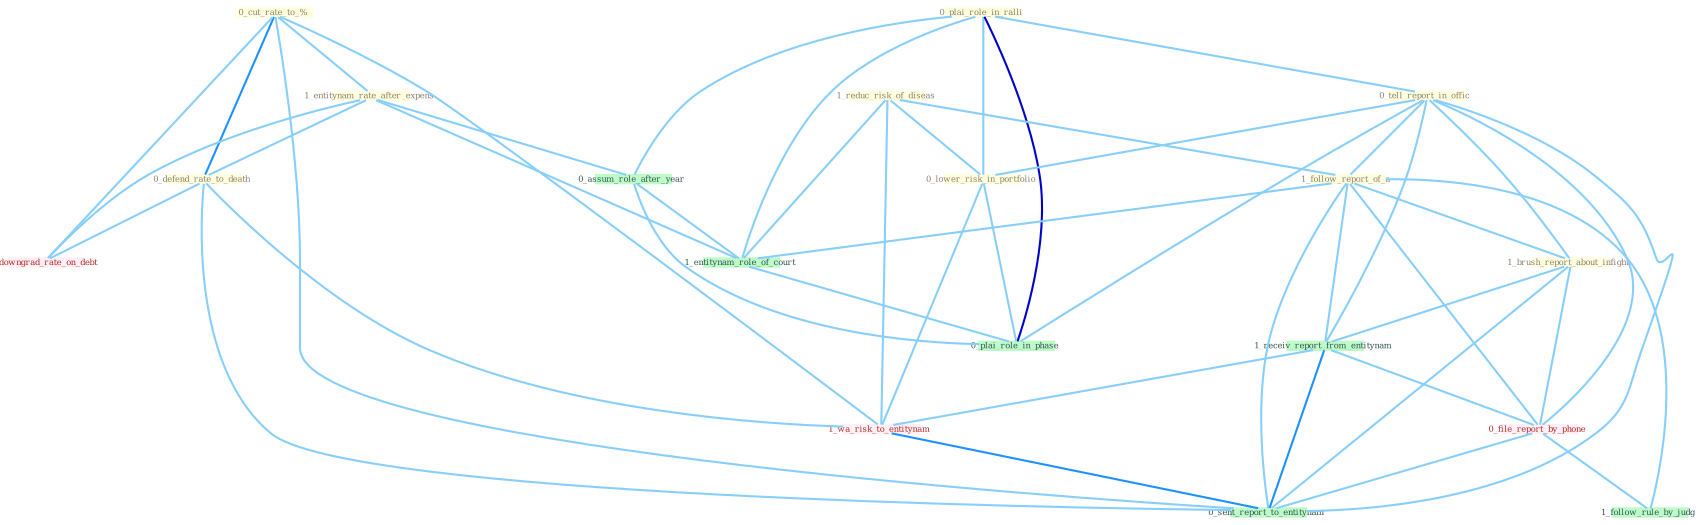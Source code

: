 Graph G{ 
    node
    [shape=polygon,style=filled,width=.5,height=.06,color="#BDFCC9",fixedsize=true,fontsize=4,
    fontcolor="#2f4f4f"];
    {node
    [color="#ffffe0", fontcolor="#8b7d6b"] "0_cut_rate_to_% " "0_plai_role_in_ralli " "1_reduc_risk_of_diseas " "0_tell_report_in_offic " "1_entitynam_rate_after_expens " "1_follow_report_of_a " "1_brush_report_about_infight " "0_lower_risk_in_portfolio " "0_defend_rate_to_death "}
{node [color="#fff0f5", fontcolor="#b22222"] "0_file_report_by_phone " "1_downgrad_rate_on_debt " "1_wa_risk_to_entitynam "}
edge [color="#B0E2FF"];

	"0_cut_rate_to_% " -- "1_entitynam_rate_after_expens " [w="1", color="#87cefa" ];
	"0_cut_rate_to_% " -- "0_defend_rate_to_death " [w="2", color="#1e90ff" , len=0.8];
	"0_cut_rate_to_% " -- "1_downgrad_rate_on_debt " [w="1", color="#87cefa" ];
	"0_cut_rate_to_% " -- "1_wa_risk_to_entitynam " [w="1", color="#87cefa" ];
	"0_cut_rate_to_% " -- "0_sent_report_to_entitynam " [w="1", color="#87cefa" ];
	"0_plai_role_in_ralli " -- "0_tell_report_in_offic " [w="1", color="#87cefa" ];
	"0_plai_role_in_ralli " -- "0_lower_risk_in_portfolio " [w="1", color="#87cefa" ];
	"0_plai_role_in_ralli " -- "0_assum_role_after_year " [w="1", color="#87cefa" ];
	"0_plai_role_in_ralli " -- "1_entitynam_role_of_court " [w="1", color="#87cefa" ];
	"0_plai_role_in_ralli " -- "0_plai_role_in_phase " [w="3", color="#0000cd" , len=0.6];
	"1_reduc_risk_of_diseas " -- "1_follow_report_of_a " [w="1", color="#87cefa" ];
	"1_reduc_risk_of_diseas " -- "0_lower_risk_in_portfolio " [w="1", color="#87cefa" ];
	"1_reduc_risk_of_diseas " -- "1_entitynam_role_of_court " [w="1", color="#87cefa" ];
	"1_reduc_risk_of_diseas " -- "1_wa_risk_to_entitynam " [w="1", color="#87cefa" ];
	"0_tell_report_in_offic " -- "1_follow_report_of_a " [w="1", color="#87cefa" ];
	"0_tell_report_in_offic " -- "1_brush_report_about_infight " [w="1", color="#87cefa" ];
	"0_tell_report_in_offic " -- "0_lower_risk_in_portfolio " [w="1", color="#87cefa" ];
	"0_tell_report_in_offic " -- "1_receiv_report_from_entitynam " [w="1", color="#87cefa" ];
	"0_tell_report_in_offic " -- "0_file_report_by_phone " [w="1", color="#87cefa" ];
	"0_tell_report_in_offic " -- "0_sent_report_to_entitynam " [w="1", color="#87cefa" ];
	"0_tell_report_in_offic " -- "0_plai_role_in_phase " [w="1", color="#87cefa" ];
	"1_entitynam_rate_after_expens " -- "0_defend_rate_to_death " [w="1", color="#87cefa" ];
	"1_entitynam_rate_after_expens " -- "0_assum_role_after_year " [w="1", color="#87cefa" ];
	"1_entitynam_rate_after_expens " -- "1_entitynam_role_of_court " [w="1", color="#87cefa" ];
	"1_entitynam_rate_after_expens " -- "1_downgrad_rate_on_debt " [w="1", color="#87cefa" ];
	"1_follow_report_of_a " -- "1_brush_report_about_infight " [w="1", color="#87cefa" ];
	"1_follow_report_of_a " -- "1_receiv_report_from_entitynam " [w="1", color="#87cefa" ];
	"1_follow_report_of_a " -- "1_entitynam_role_of_court " [w="1", color="#87cefa" ];
	"1_follow_report_of_a " -- "0_file_report_by_phone " [w="1", color="#87cefa" ];
	"1_follow_report_of_a " -- "1_follow_rule_by_judg " [w="1", color="#87cefa" ];
	"1_follow_report_of_a " -- "0_sent_report_to_entitynam " [w="1", color="#87cefa" ];
	"1_brush_report_about_infight " -- "1_receiv_report_from_entitynam " [w="1", color="#87cefa" ];
	"1_brush_report_about_infight " -- "0_file_report_by_phone " [w="1", color="#87cefa" ];
	"1_brush_report_about_infight " -- "0_sent_report_to_entitynam " [w="1", color="#87cefa" ];
	"0_lower_risk_in_portfolio " -- "1_wa_risk_to_entitynam " [w="1", color="#87cefa" ];
	"0_lower_risk_in_portfolio " -- "0_plai_role_in_phase " [w="1", color="#87cefa" ];
	"0_defend_rate_to_death " -- "1_downgrad_rate_on_debt " [w="1", color="#87cefa" ];
	"0_defend_rate_to_death " -- "1_wa_risk_to_entitynam " [w="1", color="#87cefa" ];
	"0_defend_rate_to_death " -- "0_sent_report_to_entitynam " [w="1", color="#87cefa" ];
	"1_receiv_report_from_entitynam " -- "0_file_report_by_phone " [w="1", color="#87cefa" ];
	"1_receiv_report_from_entitynam " -- "1_wa_risk_to_entitynam " [w="1", color="#87cefa" ];
	"1_receiv_report_from_entitynam " -- "0_sent_report_to_entitynam " [w="2", color="#1e90ff" , len=0.8];
	"0_assum_role_after_year " -- "1_entitynam_role_of_court " [w="1", color="#87cefa" ];
	"0_assum_role_after_year " -- "0_plai_role_in_phase " [w="1", color="#87cefa" ];
	"1_entitynam_role_of_court " -- "0_plai_role_in_phase " [w="1", color="#87cefa" ];
	"0_file_report_by_phone " -- "1_follow_rule_by_judg " [w="1", color="#87cefa" ];
	"0_file_report_by_phone " -- "0_sent_report_to_entitynam " [w="1", color="#87cefa" ];
	"1_wa_risk_to_entitynam " -- "0_sent_report_to_entitynam " [w="2", color="#1e90ff" , len=0.8];
}
